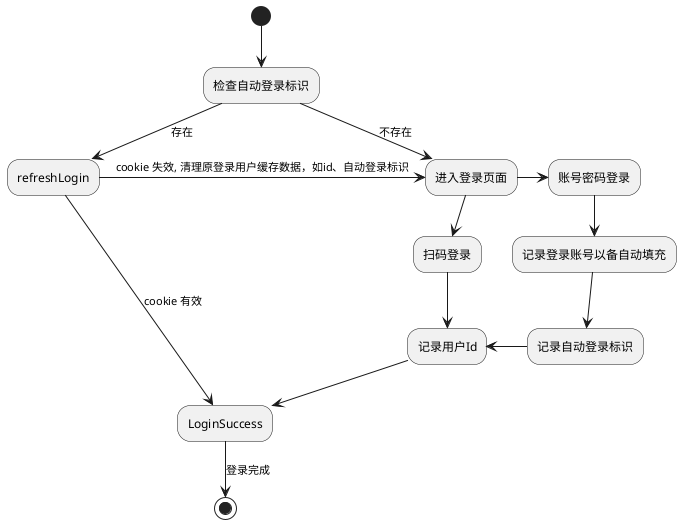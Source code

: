 @startuml login

(*) --> 检查自动登录标识
检查自动登录标识 -> [不存在] 进入登录页面
检查自动登录标识 --> [存在] refreshLogin
refreshLogin -> [cookie 失效, 清理原登录用户缓存数据，如id、自动登录标识] 进入登录页面
refreshLogin -down-> [cookie 有效] LoginSuccess

进入登录页面 -> 账号密码登录
--> 记录登录账号以备自动填充
--> 记录自动登录标识
-left-> 记录用户Id
进入登录页面 --> 扫码登录
--> 记录用户Id
-down-> LoginSuccess
--> [登录完成] (*)

@enduml